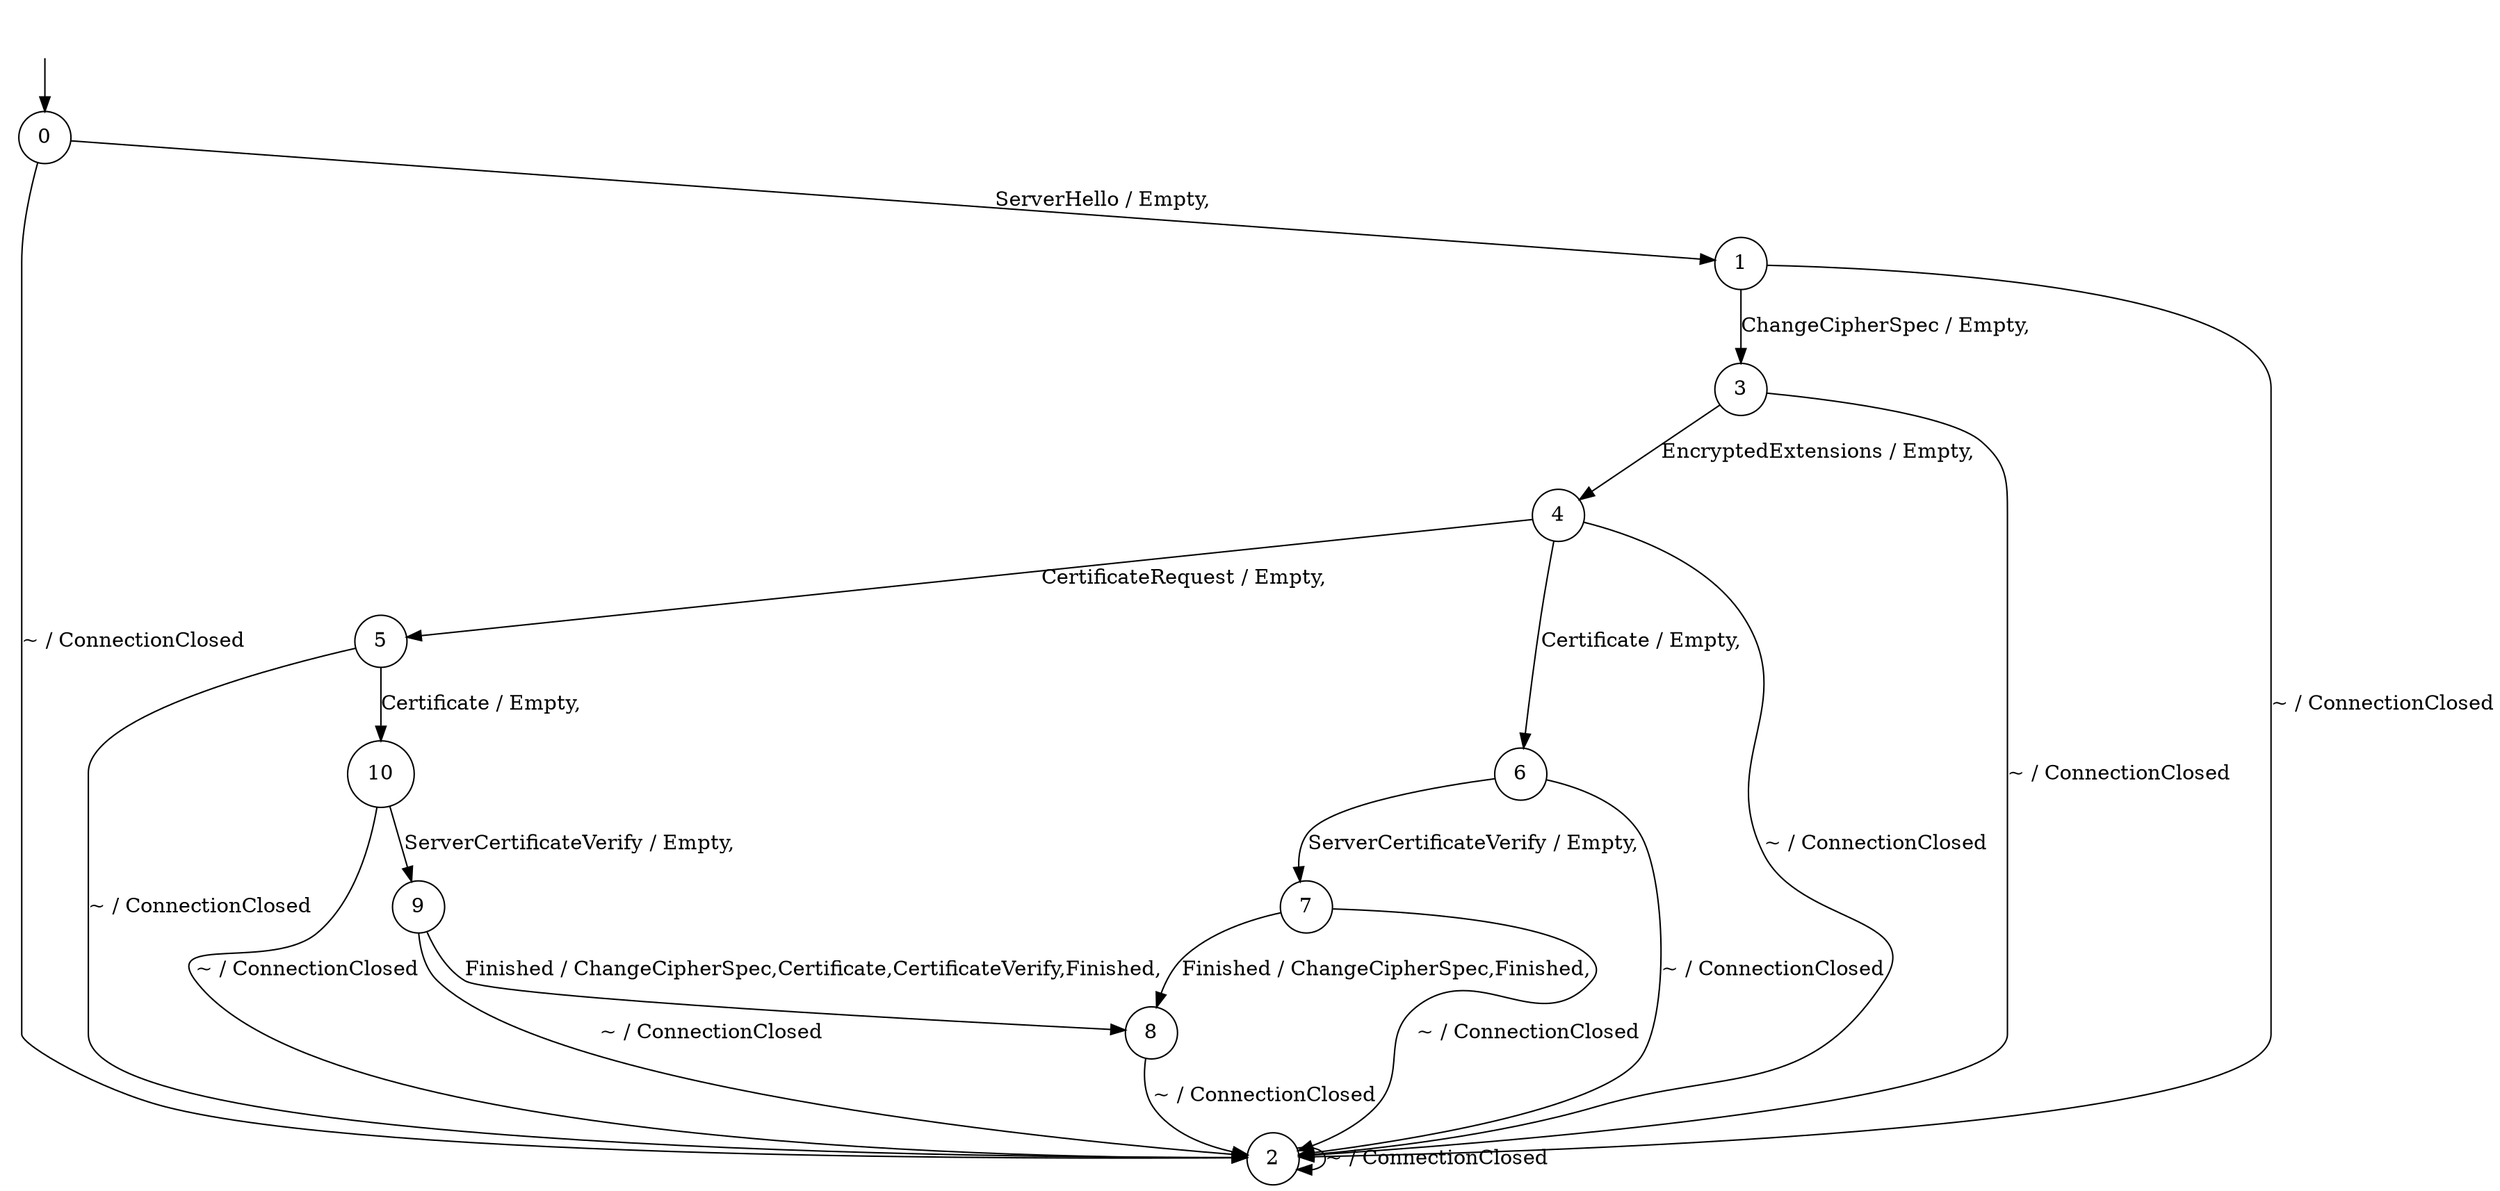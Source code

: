 digraph g {
__start0 [label="" shape="none"];

	s0 [shape="circle" label="0"];
	s1 [shape="circle" label="1"];
	s2 [shape="circle" label="2"];
	s3 [shape="circle" label="3"];
	s4 [shape="circle" label="4"];
	s5 [shape="circle" label="5"];
	s6 [shape="circle" label="6"];
	s7 [shape="circle" label="7"];
	s8 [shape="circle" label="8"];
	s9 [shape="circle" label="9"];
	s10 [shape="circle" label="10"];
	s0 -> s1 [label="ServerHello / Empty,"];
	s0 -> s2 [label="~ / ConnectionClosed"];
	s1 -> s2 [label="~ / ConnectionClosed"];
	s1 -> s3 [label="ChangeCipherSpec / Empty,"];
	s2 -> s2 [label="~ / ConnectionClosed"];
	s3 -> s2 [label="~ / ConnectionClosed"];
	s3 -> s4 [label="EncryptedExtensions / Empty,"];
	s4 -> s2 [label="~ / ConnectionClosed"];
	s4 -> s5 [label="CertificateRequest / Empty,"];
	s4 -> s6 [label="Certificate / Empty,"];
	s5 -> s2 [label="~ / ConnectionClosed"];
	s5 -> s10 [label="Certificate / Empty,"];
	s6 -> s2 [label="~ / ConnectionClosed"];
	s6 -> s7 [label="ServerCertificateVerify / Empty,"];
	s7 -> s2 [label="~ / ConnectionClosed"];
	s7 -> s8 [label="Finished / ChangeCipherSpec,Finished,"];
	s8 -> s2 [label="~ / ConnectionClosed"];
	s9 -> s2 [label="~ / ConnectionClosed"];
	s9 -> s8 [label="Finished / ChangeCipherSpec,Certificate,CertificateVerify,Finished,"];
	s10 -> s2 [label="~ / ConnectionClosed"];
	s10 -> s9 [label="ServerCertificateVerify / Empty,"];

__start0 -> s0;
}

